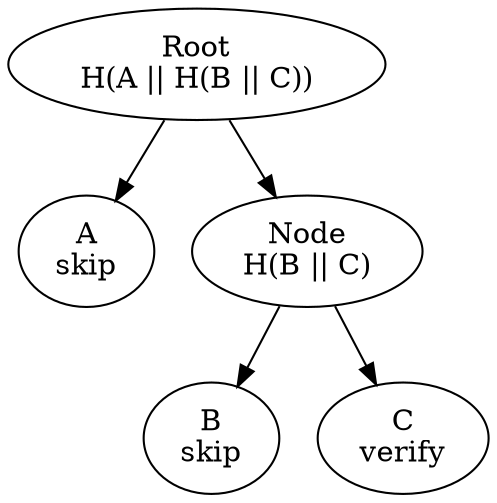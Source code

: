 digraph G {
  0 [label="Root\nH(A || H(B || C))"]
  0 -> A
  A [label="A\nskip"]
  0 -> 1
  1 [label="Node\nH(B || C)"]
  1 -> B
  B [label="B\nskip"]
  1 -> C
  C [label="C\nverify"]
}
